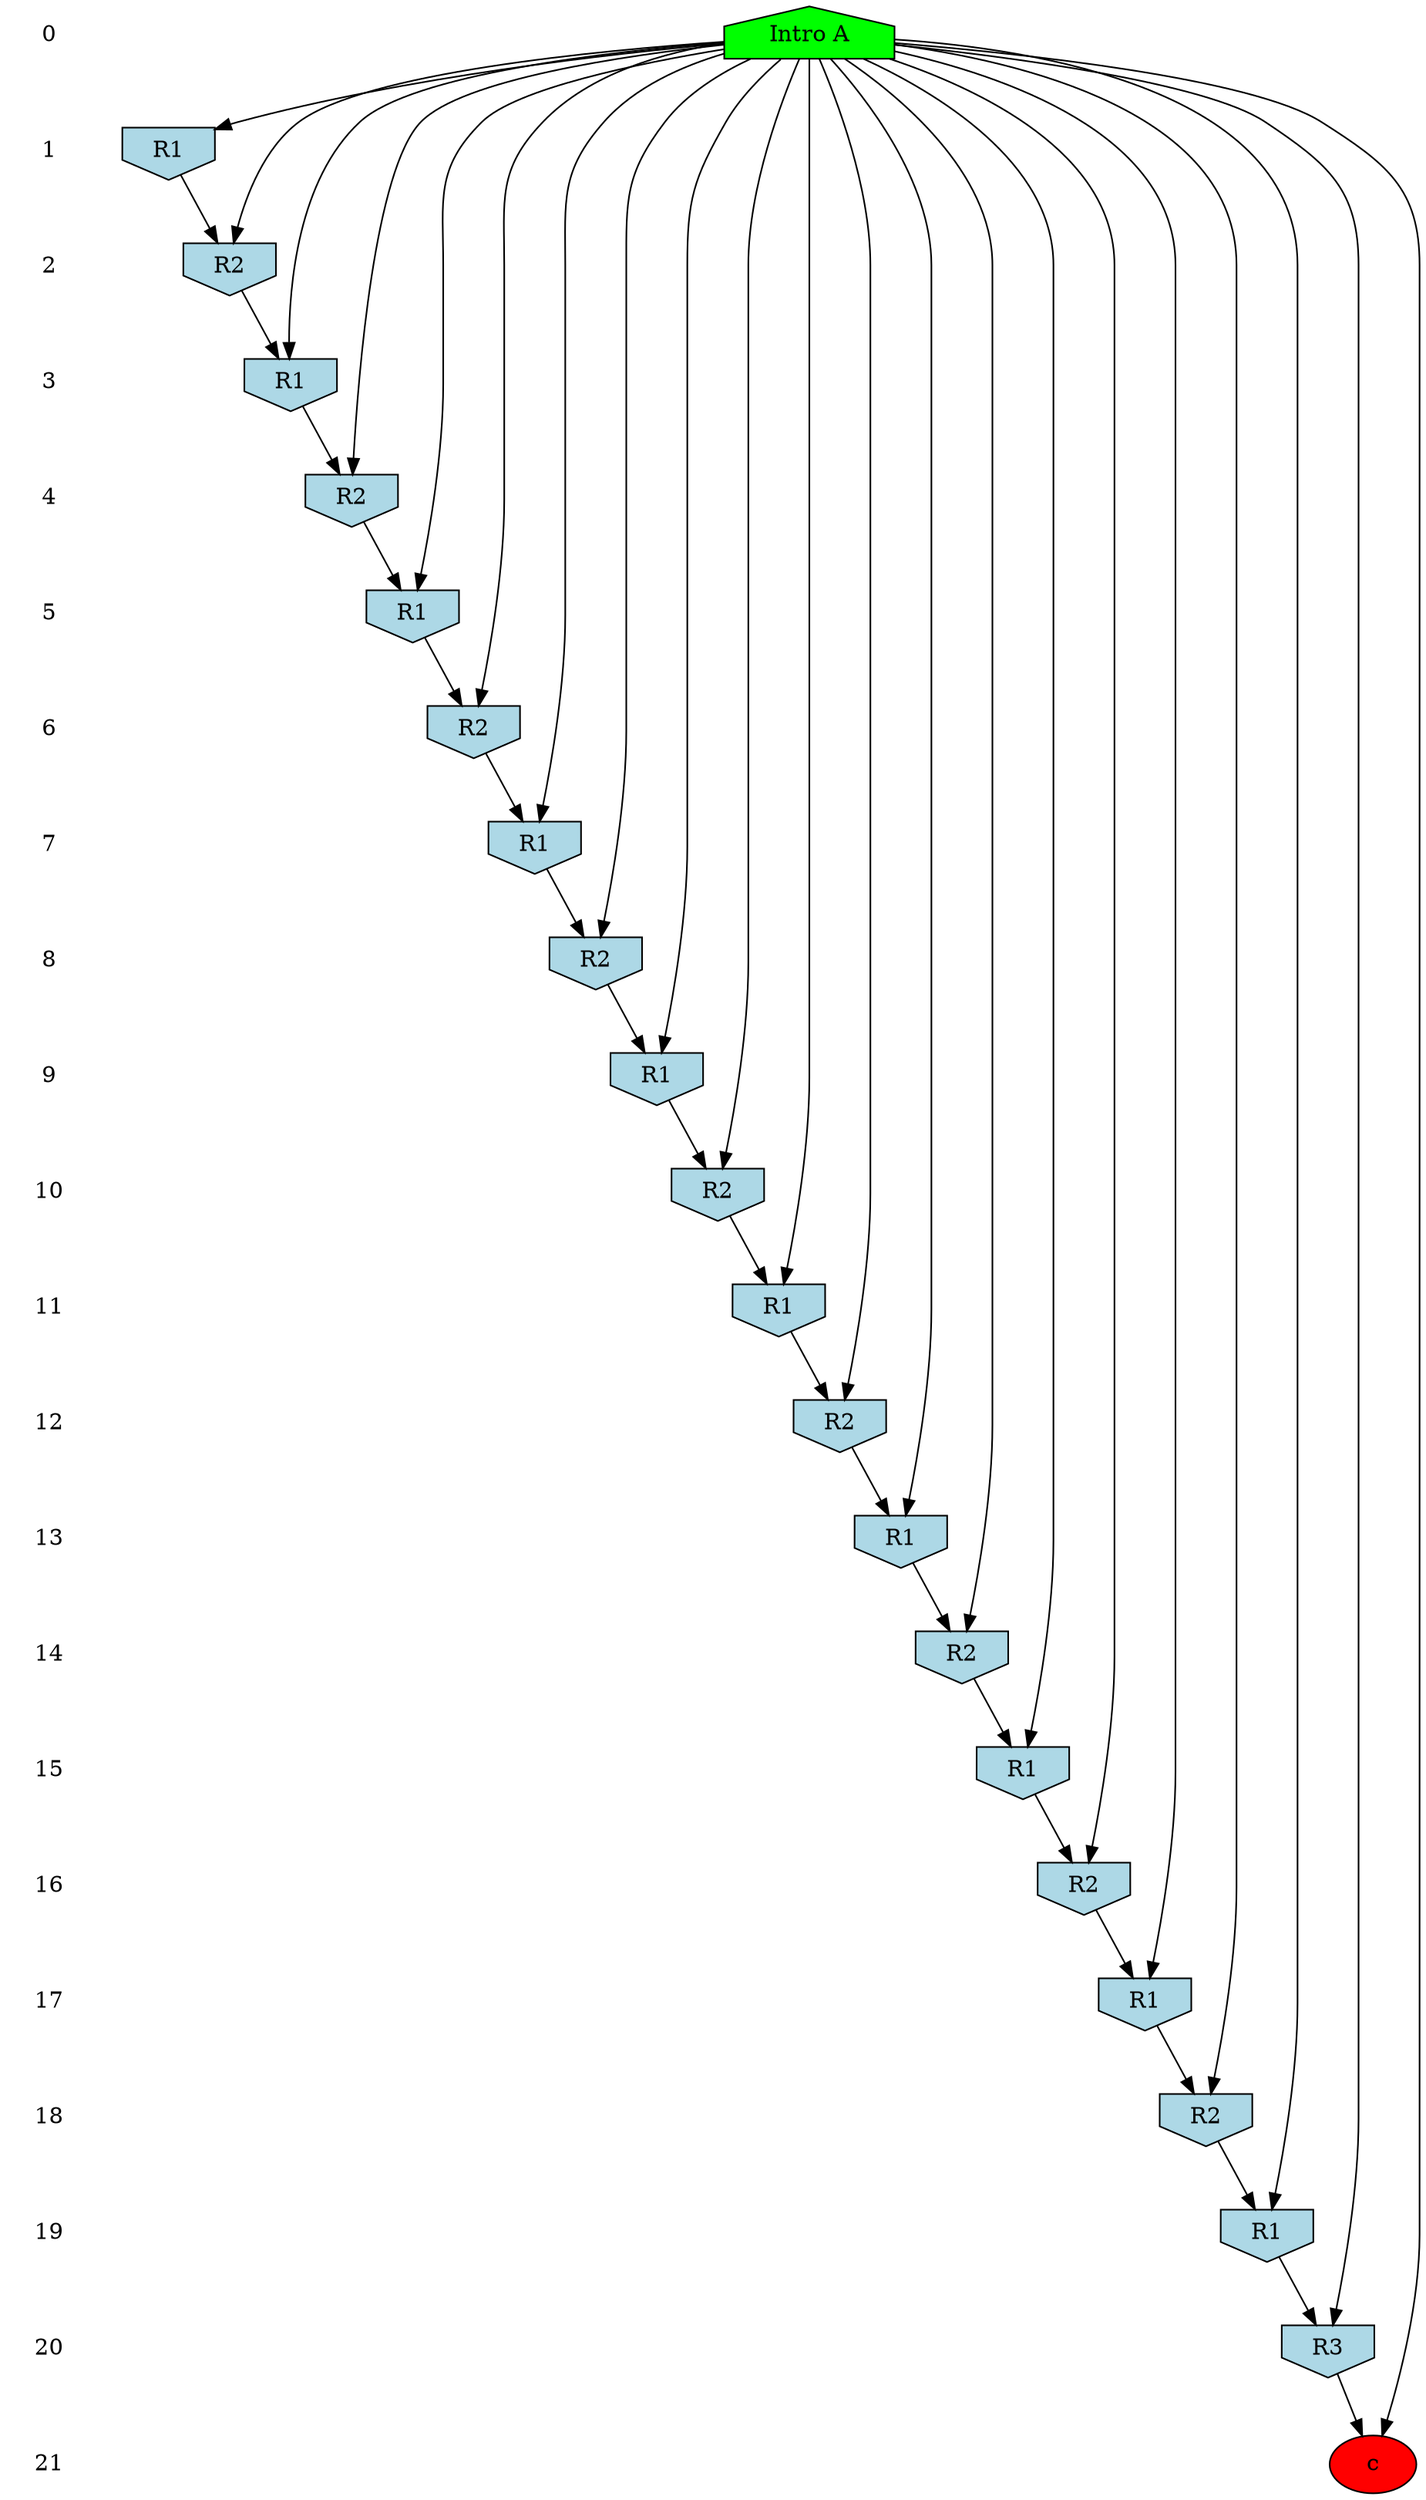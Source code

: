 /* Compression of 1 causal flows obtained in average at 4.807666E+00 t.u */
/* Compressed causal flows were: [98] */
digraph G{
 ranksep=.5 ; 
{ rank = same ; "0" [shape=plaintext] ; node_1 [label ="Intro A", shape=house, style=filled, fillcolor=green] ;
}
{ rank = same ; "1" [shape=plaintext] ; node_2 [label="R1", shape=invhouse, style=filled, fillcolor = lightblue] ;
}
{ rank = same ; "2" [shape=plaintext] ; node_3 [label="R2", shape=invhouse, style=filled, fillcolor = lightblue] ;
}
{ rank = same ; "3" [shape=plaintext] ; node_4 [label="R1", shape=invhouse, style=filled, fillcolor = lightblue] ;
}
{ rank = same ; "4" [shape=plaintext] ; node_5 [label="R2", shape=invhouse, style=filled, fillcolor = lightblue] ;
}
{ rank = same ; "5" [shape=plaintext] ; node_6 [label="R1", shape=invhouse, style=filled, fillcolor = lightblue] ;
}
{ rank = same ; "6" [shape=plaintext] ; node_7 [label="R2", shape=invhouse, style=filled, fillcolor = lightblue] ;
}
{ rank = same ; "7" [shape=plaintext] ; node_8 [label="R1", shape=invhouse, style=filled, fillcolor = lightblue] ;
}
{ rank = same ; "8" [shape=plaintext] ; node_9 [label="R2", shape=invhouse, style=filled, fillcolor = lightblue] ;
}
{ rank = same ; "9" [shape=plaintext] ; node_10 [label="R1", shape=invhouse, style=filled, fillcolor = lightblue] ;
}
{ rank = same ; "10" [shape=plaintext] ; node_11 [label="R2", shape=invhouse, style=filled, fillcolor = lightblue] ;
}
{ rank = same ; "11" [shape=plaintext] ; node_12 [label="R1", shape=invhouse, style=filled, fillcolor = lightblue] ;
}
{ rank = same ; "12" [shape=plaintext] ; node_13 [label="R2", shape=invhouse, style=filled, fillcolor = lightblue] ;
}
{ rank = same ; "13" [shape=plaintext] ; node_14 [label="R1", shape=invhouse, style=filled, fillcolor = lightblue] ;
}
{ rank = same ; "14" [shape=plaintext] ; node_15 [label="R2", shape=invhouse, style=filled, fillcolor = lightblue] ;
}
{ rank = same ; "15" [shape=plaintext] ; node_16 [label="R1", shape=invhouse, style=filled, fillcolor = lightblue] ;
}
{ rank = same ; "16" [shape=plaintext] ; node_17 [label="R2", shape=invhouse, style=filled, fillcolor = lightblue] ;
}
{ rank = same ; "17" [shape=plaintext] ; node_18 [label="R1", shape=invhouse, style=filled, fillcolor = lightblue] ;
}
{ rank = same ; "18" [shape=plaintext] ; node_19 [label="R2", shape=invhouse, style=filled, fillcolor = lightblue] ;
}
{ rank = same ; "19" [shape=plaintext] ; node_20 [label="R1", shape=invhouse, style=filled, fillcolor = lightblue] ;
}
{ rank = same ; "20" [shape=plaintext] ; node_21 [label="R3", shape=invhouse, style=filled, fillcolor = lightblue] ;
}
{ rank = same ; "21" [shape=plaintext] ; node_22 [label ="c", style=filled, fillcolor=red] ;
}
"0" -> "1" [style="invis"]; 
"1" -> "2" [style="invis"]; 
"2" -> "3" [style="invis"]; 
"3" -> "4" [style="invis"]; 
"4" -> "5" [style="invis"]; 
"5" -> "6" [style="invis"]; 
"6" -> "7" [style="invis"]; 
"7" -> "8" [style="invis"]; 
"8" -> "9" [style="invis"]; 
"9" -> "10" [style="invis"]; 
"10" -> "11" [style="invis"]; 
"11" -> "12" [style="invis"]; 
"12" -> "13" [style="invis"]; 
"13" -> "14" [style="invis"]; 
"14" -> "15" [style="invis"]; 
"15" -> "16" [style="invis"]; 
"16" -> "17" [style="invis"]; 
"17" -> "18" [style="invis"]; 
"18" -> "19" [style="invis"]; 
"19" -> "20" [style="invis"]; 
"20" -> "21" [style="invis"]; 
node_1 -> node_2
node_1 -> node_3
node_2 -> node_3
node_1 -> node_4
node_3 -> node_4
node_1 -> node_5
node_4 -> node_5
node_1 -> node_6
node_5 -> node_6
node_1 -> node_7
node_6 -> node_7
node_1 -> node_8
node_7 -> node_8
node_1 -> node_9
node_8 -> node_9
node_1 -> node_10
node_9 -> node_10
node_1 -> node_11
node_10 -> node_11
node_1 -> node_12
node_11 -> node_12
node_1 -> node_13
node_12 -> node_13
node_1 -> node_14
node_13 -> node_14
node_1 -> node_15
node_14 -> node_15
node_1 -> node_16
node_15 -> node_16
node_1 -> node_17
node_16 -> node_17
node_1 -> node_18
node_17 -> node_18
node_1 -> node_19
node_18 -> node_19
node_1 -> node_20
node_19 -> node_20
node_1 -> node_21
node_20 -> node_21
node_1 -> node_22
node_21 -> node_22
}
/*
 Dot generation time: 0.000000
*/